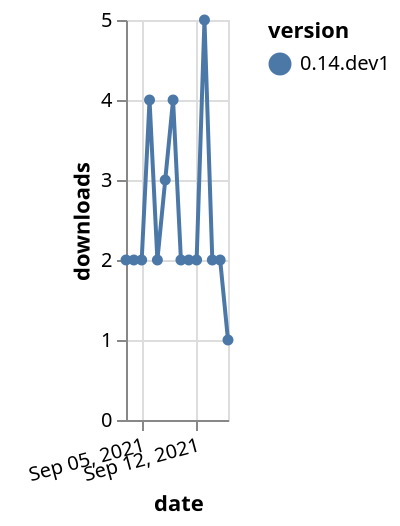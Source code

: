 {"$schema": "https://vega.github.io/schema/vega-lite/v5.json", "description": "A simple bar chart with embedded data.", "data": {"values": [{"date": "2021-09-03", "total": 2941, "delta": 2, "version": "0.14.dev1"}, {"date": "2021-09-04", "total": 2943, "delta": 2, "version": "0.14.dev1"}, {"date": "2021-09-05", "total": 2945, "delta": 2, "version": "0.14.dev1"}, {"date": "2021-09-06", "total": 2949, "delta": 4, "version": "0.14.dev1"}, {"date": "2021-09-07", "total": 2951, "delta": 2, "version": "0.14.dev1"}, {"date": "2021-09-08", "total": 2954, "delta": 3, "version": "0.14.dev1"}, {"date": "2021-09-09", "total": 2958, "delta": 4, "version": "0.14.dev1"}, {"date": "2021-09-10", "total": 2960, "delta": 2, "version": "0.14.dev1"}, {"date": "2021-09-11", "total": 2962, "delta": 2, "version": "0.14.dev1"}, {"date": "2021-09-12", "total": 2964, "delta": 2, "version": "0.14.dev1"}, {"date": "2021-09-13", "total": 2969, "delta": 5, "version": "0.14.dev1"}, {"date": "2021-09-14", "total": 2971, "delta": 2, "version": "0.14.dev1"}, {"date": "2021-09-15", "total": 2973, "delta": 2, "version": "0.14.dev1"}, {"date": "2021-09-16", "total": 2974, "delta": 1, "version": "0.14.dev1"}]}, "width": "container", "mark": {"type": "line", "point": {"filled": true}}, "encoding": {"x": {"field": "date", "type": "temporal", "timeUnit": "yearmonthdate", "title": "date", "axis": {"labelAngle": -15}}, "y": {"field": "delta", "type": "quantitative", "title": "downloads"}, "color": {"field": "version", "type": "nominal"}, "tooltip": {"field": "delta"}}}